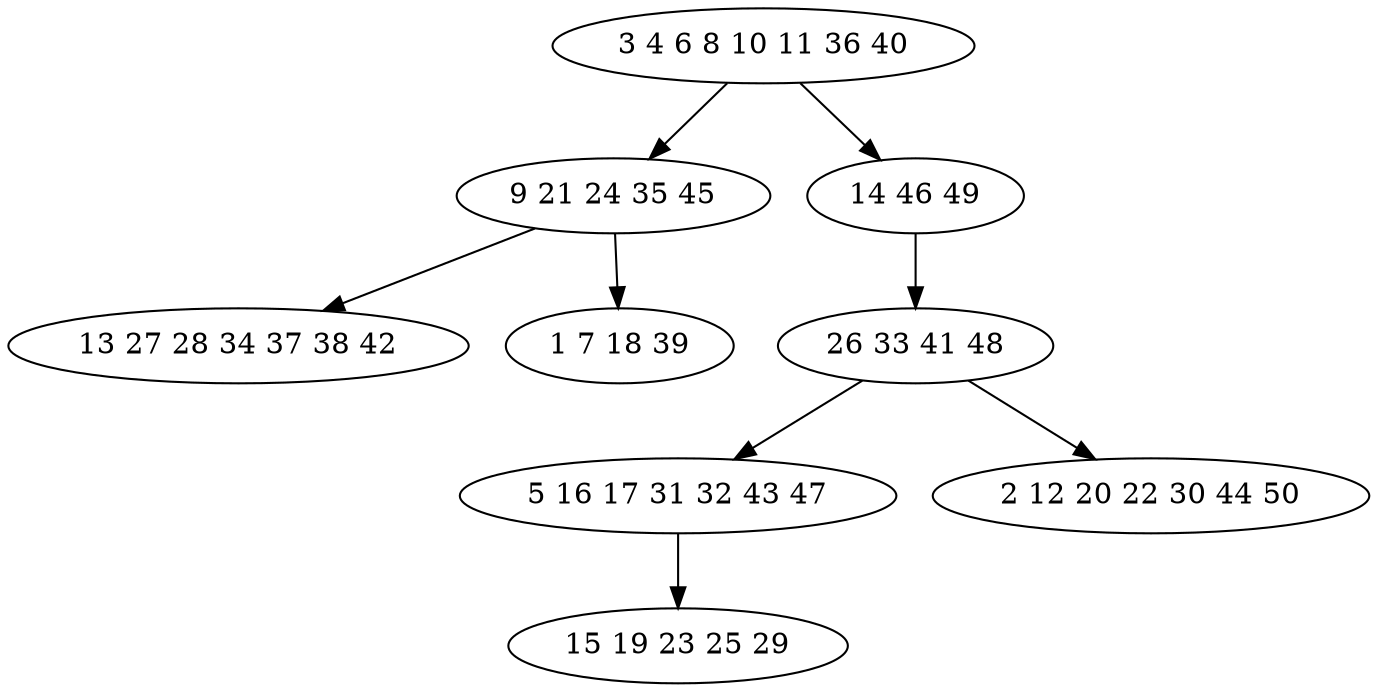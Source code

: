 digraph true_tree {
	"0" -> "1"
	"0" -> "2"
	"2" -> "3"
	"3" -> "4"
	"3" -> "5"
	"1" -> "6"
	"4" -> "7"
	"1" -> "8"
	"0" [label="3 4 6 8 10 11 36 40"];
	"1" [label="9 21 24 35 45"];
	"2" [label="14 46 49"];
	"3" [label="26 33 41 48"];
	"4" [label="5 16 17 31 32 43 47"];
	"5" [label="2 12 20 22 30 44 50"];
	"6" [label="13 27 28 34 37 38 42"];
	"7" [label="15 19 23 25 29"];
	"8" [label="1 7 18 39"];
}
